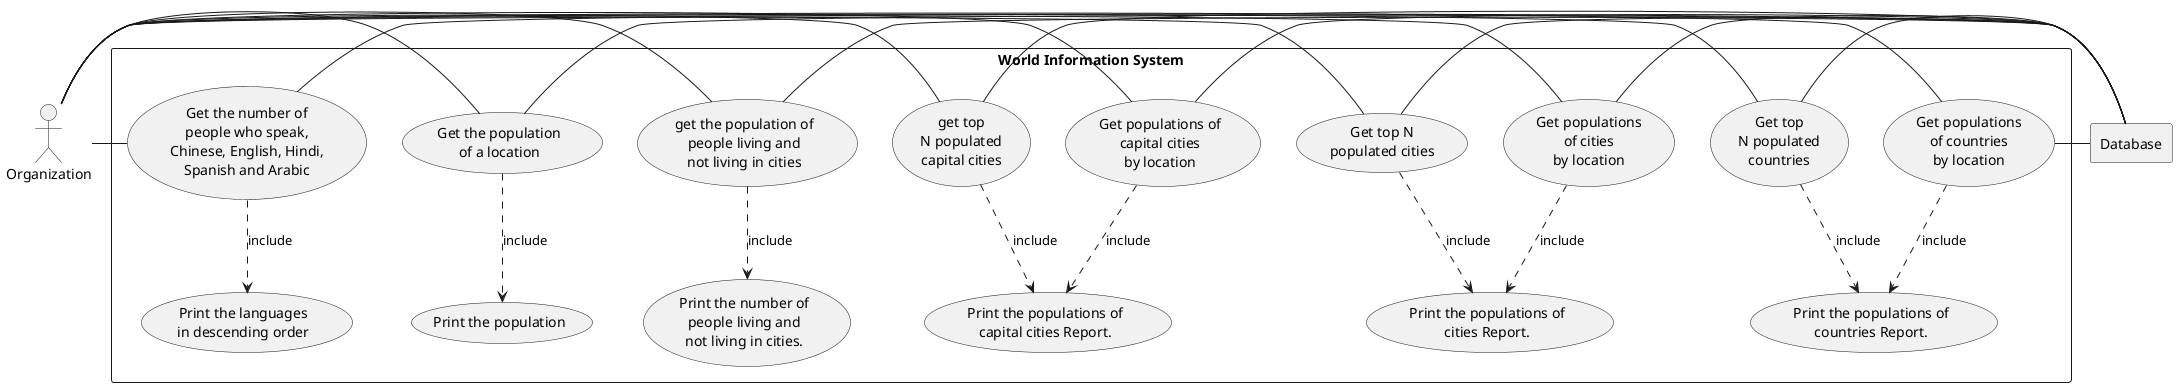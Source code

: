 @startuml

actor Organization as "Organization"

rectangle Database

rectangle "World Information System" {
    usecase UC1 as "Get populations
    of countries
    by location"
    usecase UC2 as "Get top
    N populated
     countries"
    usecase UC3 as "Get populations
    of cities
    by location"
    usecase UC4 as "Get top N
    populated cities"
    usecase UC5 as "Get populations of
    capital cities
    by location"
    usecase UC6 as "get top
    N populated
    capital cities"
    usecase UC7 as "get the population of
    people living and
    not living in cities"
    usecase UC8 as "Get the population
    of a location"
    usecase UC9 as "Get the number of
     people who speak,
     Chinese, English, Hindi,
      Spanish and Arabic"
    usecase UCa as "Print the populations of
    countries Report."
    usecase UCb as "Print the population"
    usecase UCc as "Print the languages
    in descending order"
    usecase UCd as "Print the populations of
    cities Report."
    usecase UCe as "Print the populations of
    capital cities Report."
    usecase UCf as "Print the number of
    people living and
    not living in cities."

    Organization - UC1
    UC1 ..> UCa : include
    UC1 - Database

    Organization - UC2
    UC2 ..> UCa : include
    UC2 - Database

    Organization - UC3
    UC3 ..> UCd : include
    UC3 - Database

    Organization - UC4
    UC4 ..> UCd : include
    UC4 - Database

    Organization - UC5
    UC5 ..> UCe : include
    UC5 - Database

    Organization - UC6
    UC6 ..> UCe : include
    UC6 - Database

    Organization - UC7
    UC7 ..> UCf : include
    UC7 - Database

    Organization - UC8
    UC8 ..> UCb : include
    UC8 - Database

    Organization - UC9
    UC9 ..> UCc : include
    UC9 - Database
}

@enduml